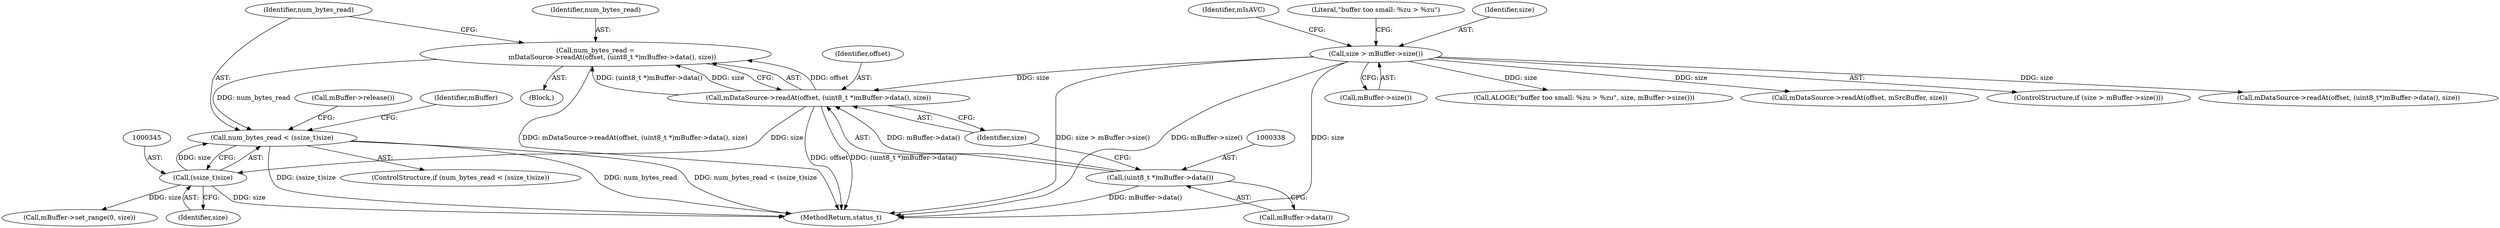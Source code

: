 digraph "0_Android_7a282fb64fef25349e9d341f102d9cea3bf75baf@API" {
"1000342" [label="(Call,num_bytes_read < (ssize_t)size)"];
"1000333" [label="(Call,num_bytes_read =\n                mDataSource->readAt(offset, (uint8_t *)mBuffer->data(), size))"];
"1000335" [label="(Call,mDataSource->readAt(offset, (uint8_t *)mBuffer->data(), size))"];
"1000337" [label="(Call,(uint8_t *)mBuffer->data())"];
"1000310" [label="(Call,size > mBuffer->size())"];
"1000344" [label="(Call,(ssize_t)size)"];
"1000341" [label="(ControlStructure,if (num_bytes_read < (ssize_t)size))"];
"1000312" [label="(Call,mBuffer->size())"];
"1000339" [label="(Call,mBuffer->data())"];
"1000335" [label="(Call,mDataSource->readAt(offset, (uint8_t *)mBuffer->data(), size))"];
"1000344" [label="(Call,(ssize_t)size)"];
"1000342" [label="(Call,num_bytes_read < (ssize_t)size)"];
"1000348" [label="(Call,mBuffer->release())"];
"1000334" [label="(Identifier,num_bytes_read)"];
"1000331" [label="(Block,)"];
"1000736" [label="(MethodReturn,status_t)"];
"1000358" [label="(Call,mBuffer->set_range(0, size))"];
"1000314" [label="(Call,ALOGE(\"buffer too small: %zu > %zu\", size, mBuffer->size()))"];
"1000324" [label="(Identifier,mIsAVC)"];
"1000356" [label="(Identifier,mBuffer)"];
"1000532" [label="(Call,mDataSource->readAt(offset, mSrcBuffer, size))"];
"1000340" [label="(Identifier,size)"];
"1000309" [label="(ControlStructure,if (size > mBuffer->size()))"];
"1000315" [label="(Literal,\"buffer too small: %zu > %zu\")"];
"1000522" [label="(Call,mDataSource->readAt(offset, (uint8_t*)mBuffer->data(), size))"];
"1000337" [label="(Call,(uint8_t *)mBuffer->data())"];
"1000336" [label="(Identifier,offset)"];
"1000346" [label="(Identifier,size)"];
"1000310" [label="(Call,size > mBuffer->size())"];
"1000333" [label="(Call,num_bytes_read =\n                mDataSource->readAt(offset, (uint8_t *)mBuffer->data(), size))"];
"1000311" [label="(Identifier,size)"];
"1000343" [label="(Identifier,num_bytes_read)"];
"1000342" -> "1000341"  [label="AST: "];
"1000342" -> "1000344"  [label="CFG: "];
"1000343" -> "1000342"  [label="AST: "];
"1000344" -> "1000342"  [label="AST: "];
"1000348" -> "1000342"  [label="CFG: "];
"1000356" -> "1000342"  [label="CFG: "];
"1000342" -> "1000736"  [label="DDG: (ssize_t)size"];
"1000342" -> "1000736"  [label="DDG: num_bytes_read"];
"1000342" -> "1000736"  [label="DDG: num_bytes_read < (ssize_t)size"];
"1000333" -> "1000342"  [label="DDG: num_bytes_read"];
"1000344" -> "1000342"  [label="DDG: size"];
"1000333" -> "1000331"  [label="AST: "];
"1000333" -> "1000335"  [label="CFG: "];
"1000334" -> "1000333"  [label="AST: "];
"1000335" -> "1000333"  [label="AST: "];
"1000343" -> "1000333"  [label="CFG: "];
"1000333" -> "1000736"  [label="DDG: mDataSource->readAt(offset, (uint8_t *)mBuffer->data(), size)"];
"1000335" -> "1000333"  [label="DDG: offset"];
"1000335" -> "1000333"  [label="DDG: (uint8_t *)mBuffer->data()"];
"1000335" -> "1000333"  [label="DDG: size"];
"1000335" -> "1000340"  [label="CFG: "];
"1000336" -> "1000335"  [label="AST: "];
"1000337" -> "1000335"  [label="AST: "];
"1000340" -> "1000335"  [label="AST: "];
"1000335" -> "1000736"  [label="DDG: offset"];
"1000335" -> "1000736"  [label="DDG: (uint8_t *)mBuffer->data()"];
"1000337" -> "1000335"  [label="DDG: mBuffer->data()"];
"1000310" -> "1000335"  [label="DDG: size"];
"1000335" -> "1000344"  [label="DDG: size"];
"1000337" -> "1000339"  [label="CFG: "];
"1000338" -> "1000337"  [label="AST: "];
"1000339" -> "1000337"  [label="AST: "];
"1000340" -> "1000337"  [label="CFG: "];
"1000337" -> "1000736"  [label="DDG: mBuffer->data()"];
"1000310" -> "1000309"  [label="AST: "];
"1000310" -> "1000312"  [label="CFG: "];
"1000311" -> "1000310"  [label="AST: "];
"1000312" -> "1000310"  [label="AST: "];
"1000315" -> "1000310"  [label="CFG: "];
"1000324" -> "1000310"  [label="CFG: "];
"1000310" -> "1000736"  [label="DDG: size > mBuffer->size()"];
"1000310" -> "1000736"  [label="DDG: mBuffer->size()"];
"1000310" -> "1000736"  [label="DDG: size"];
"1000310" -> "1000314"  [label="DDG: size"];
"1000310" -> "1000522"  [label="DDG: size"];
"1000310" -> "1000532"  [label="DDG: size"];
"1000344" -> "1000346"  [label="CFG: "];
"1000345" -> "1000344"  [label="AST: "];
"1000346" -> "1000344"  [label="AST: "];
"1000344" -> "1000736"  [label="DDG: size"];
"1000344" -> "1000358"  [label="DDG: size"];
}
